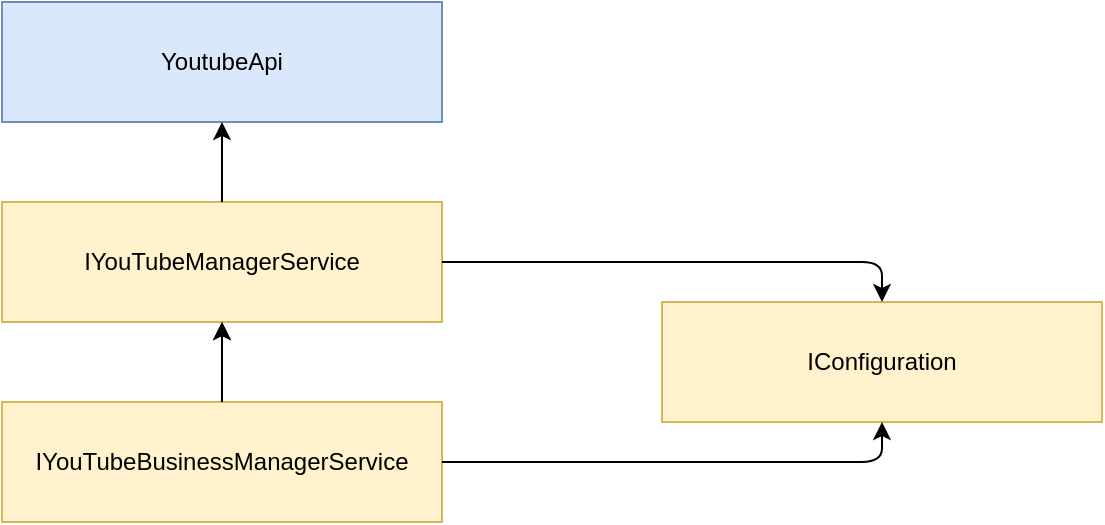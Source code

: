 <mxfile version="11.2.4" type="device" pages="1"><diagram id="xV7J7eOPBseCuheGR2gG" name="Page-1"><mxGraphModel dx="854" dy="497" grid="1" gridSize="10" guides="1" tooltips="1" connect="1" arrows="1" fold="1" page="1" pageScale="1" pageWidth="2500" pageHeight="2500" math="0" shadow="0"><root><mxCell id="0"/><mxCell id="1" parent="0"/><mxCell id="dDCbB7twfzUITgbKfdsx-1" value="IYouTubeManagerService" style="rounded=0;whiteSpace=wrap;html=1;fillColor=#fff2cc;strokeColor=#d6b656;" vertex="1" parent="1"><mxGeometry x="290" y="160" width="220" height="60" as="geometry"/></mxCell><mxCell id="dDCbB7twfzUITgbKfdsx-2" value="IConfiguration" style="rounded=0;whiteSpace=wrap;html=1;fillColor=#fff2cc;strokeColor=#d6b656;" vertex="1" parent="1"><mxGeometry x="620" y="210" width="220" height="60" as="geometry"/></mxCell><mxCell id="dDCbB7twfzUITgbKfdsx-9" value="" style="edgeStyle=orthogonalEdgeStyle;rounded=0;orthogonalLoop=1;jettySize=auto;html=1;" edge="1" parent="1" source="dDCbB7twfzUITgbKfdsx-3" target="dDCbB7twfzUITgbKfdsx-1"><mxGeometry relative="1" as="geometry"/></mxCell><mxCell id="dDCbB7twfzUITgbKfdsx-3" value="&lt;span style=&quot;white-space: normal&quot;&gt;IYouTubeBusinessManagerService&lt;/span&gt;" style="rounded=0;whiteSpace=wrap;html=1;fillColor=#fff2cc;strokeColor=#d6b656;" vertex="1" parent="1"><mxGeometry x="290" y="260" width="220" height="60" as="geometry"/></mxCell><mxCell id="dDCbB7twfzUITgbKfdsx-4" value="" style="endArrow=classic;html=1;exitX=1;exitY=0.5;exitDx=0;exitDy=0;entryX=0.5;entryY=0;entryDx=0;entryDy=0;" edge="1" parent="1" source="dDCbB7twfzUITgbKfdsx-1" target="dDCbB7twfzUITgbKfdsx-2"><mxGeometry width="50" height="50" relative="1" as="geometry"><mxPoint x="620" y="480" as="sourcePoint"/><mxPoint x="670" y="430" as="targetPoint"/><Array as="points"><mxPoint x="730" y="190"/></Array></mxGeometry></mxCell><mxCell id="dDCbB7twfzUITgbKfdsx-5" value="" style="endArrow=classic;html=1;exitX=1;exitY=0.5;exitDx=0;exitDy=0;entryX=0.5;entryY=1;entryDx=0;entryDy=0;" edge="1" parent="1" source="dDCbB7twfzUITgbKfdsx-3" target="dDCbB7twfzUITgbKfdsx-2"><mxGeometry width="50" height="50" relative="1" as="geometry"><mxPoint x="700" y="370" as="sourcePoint"/><mxPoint x="750" y="320" as="targetPoint"/><Array as="points"><mxPoint x="730" y="290"/></Array></mxGeometry></mxCell><mxCell id="dDCbB7twfzUITgbKfdsx-6" value="" style="endArrow=classic;html=1;exitX=0.5;exitY=0;exitDx=0;exitDy=0;entryX=0.5;entryY=1;entryDx=0;entryDy=0;" edge="1" parent="1" source="dDCbB7twfzUITgbKfdsx-3" target="dDCbB7twfzUITgbKfdsx-1"><mxGeometry width="50" height="50" relative="1" as="geometry"><mxPoint x="260" y="470" as="sourcePoint"/><mxPoint x="310" y="420" as="targetPoint"/></mxGeometry></mxCell><mxCell id="dDCbB7twfzUITgbKfdsx-7" value="YoutubeApi" style="rounded=0;whiteSpace=wrap;html=1;fillColor=#dae8fc;strokeColor=#6c8ebf;" vertex="1" parent="1"><mxGeometry x="290" y="60" width="220" height="60" as="geometry"/></mxCell><mxCell id="dDCbB7twfzUITgbKfdsx-8" value="" style="endArrow=classic;html=1;entryX=0.5;entryY=1;entryDx=0;entryDy=0;" edge="1" parent="1" target="dDCbB7twfzUITgbKfdsx-7"><mxGeometry width="50" height="50" relative="1" as="geometry"><mxPoint x="400" y="160" as="sourcePoint"/><mxPoint x="410" y="230" as="targetPoint"/></mxGeometry></mxCell></root></mxGraphModel></diagram></mxfile>